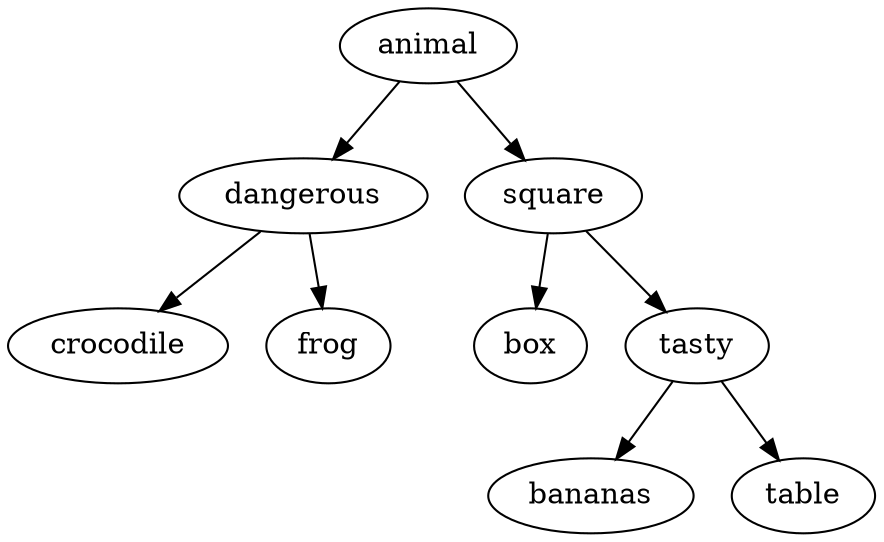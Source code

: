 digraph G {
94030737728848[label = crocodile]
94030737728768[label = dangerous]
94030737728768->94030737728848;
94030737728768->94030737728928;
94030737728928[label = frog]
94030737728688[label = animal]
94030737728688->94030737728768;
94030737728688->94030737729008;
94030737729088[label = box]
94030737729008[label = square]
94030737729008->94030737729088;
94030737729008->94030737731328;
94030737731408[label = bananas]
94030737731328[label = tasty]
94030737731328->94030737731408;
94030737731328->94030737729168;
94030737729168[label = table]

}

